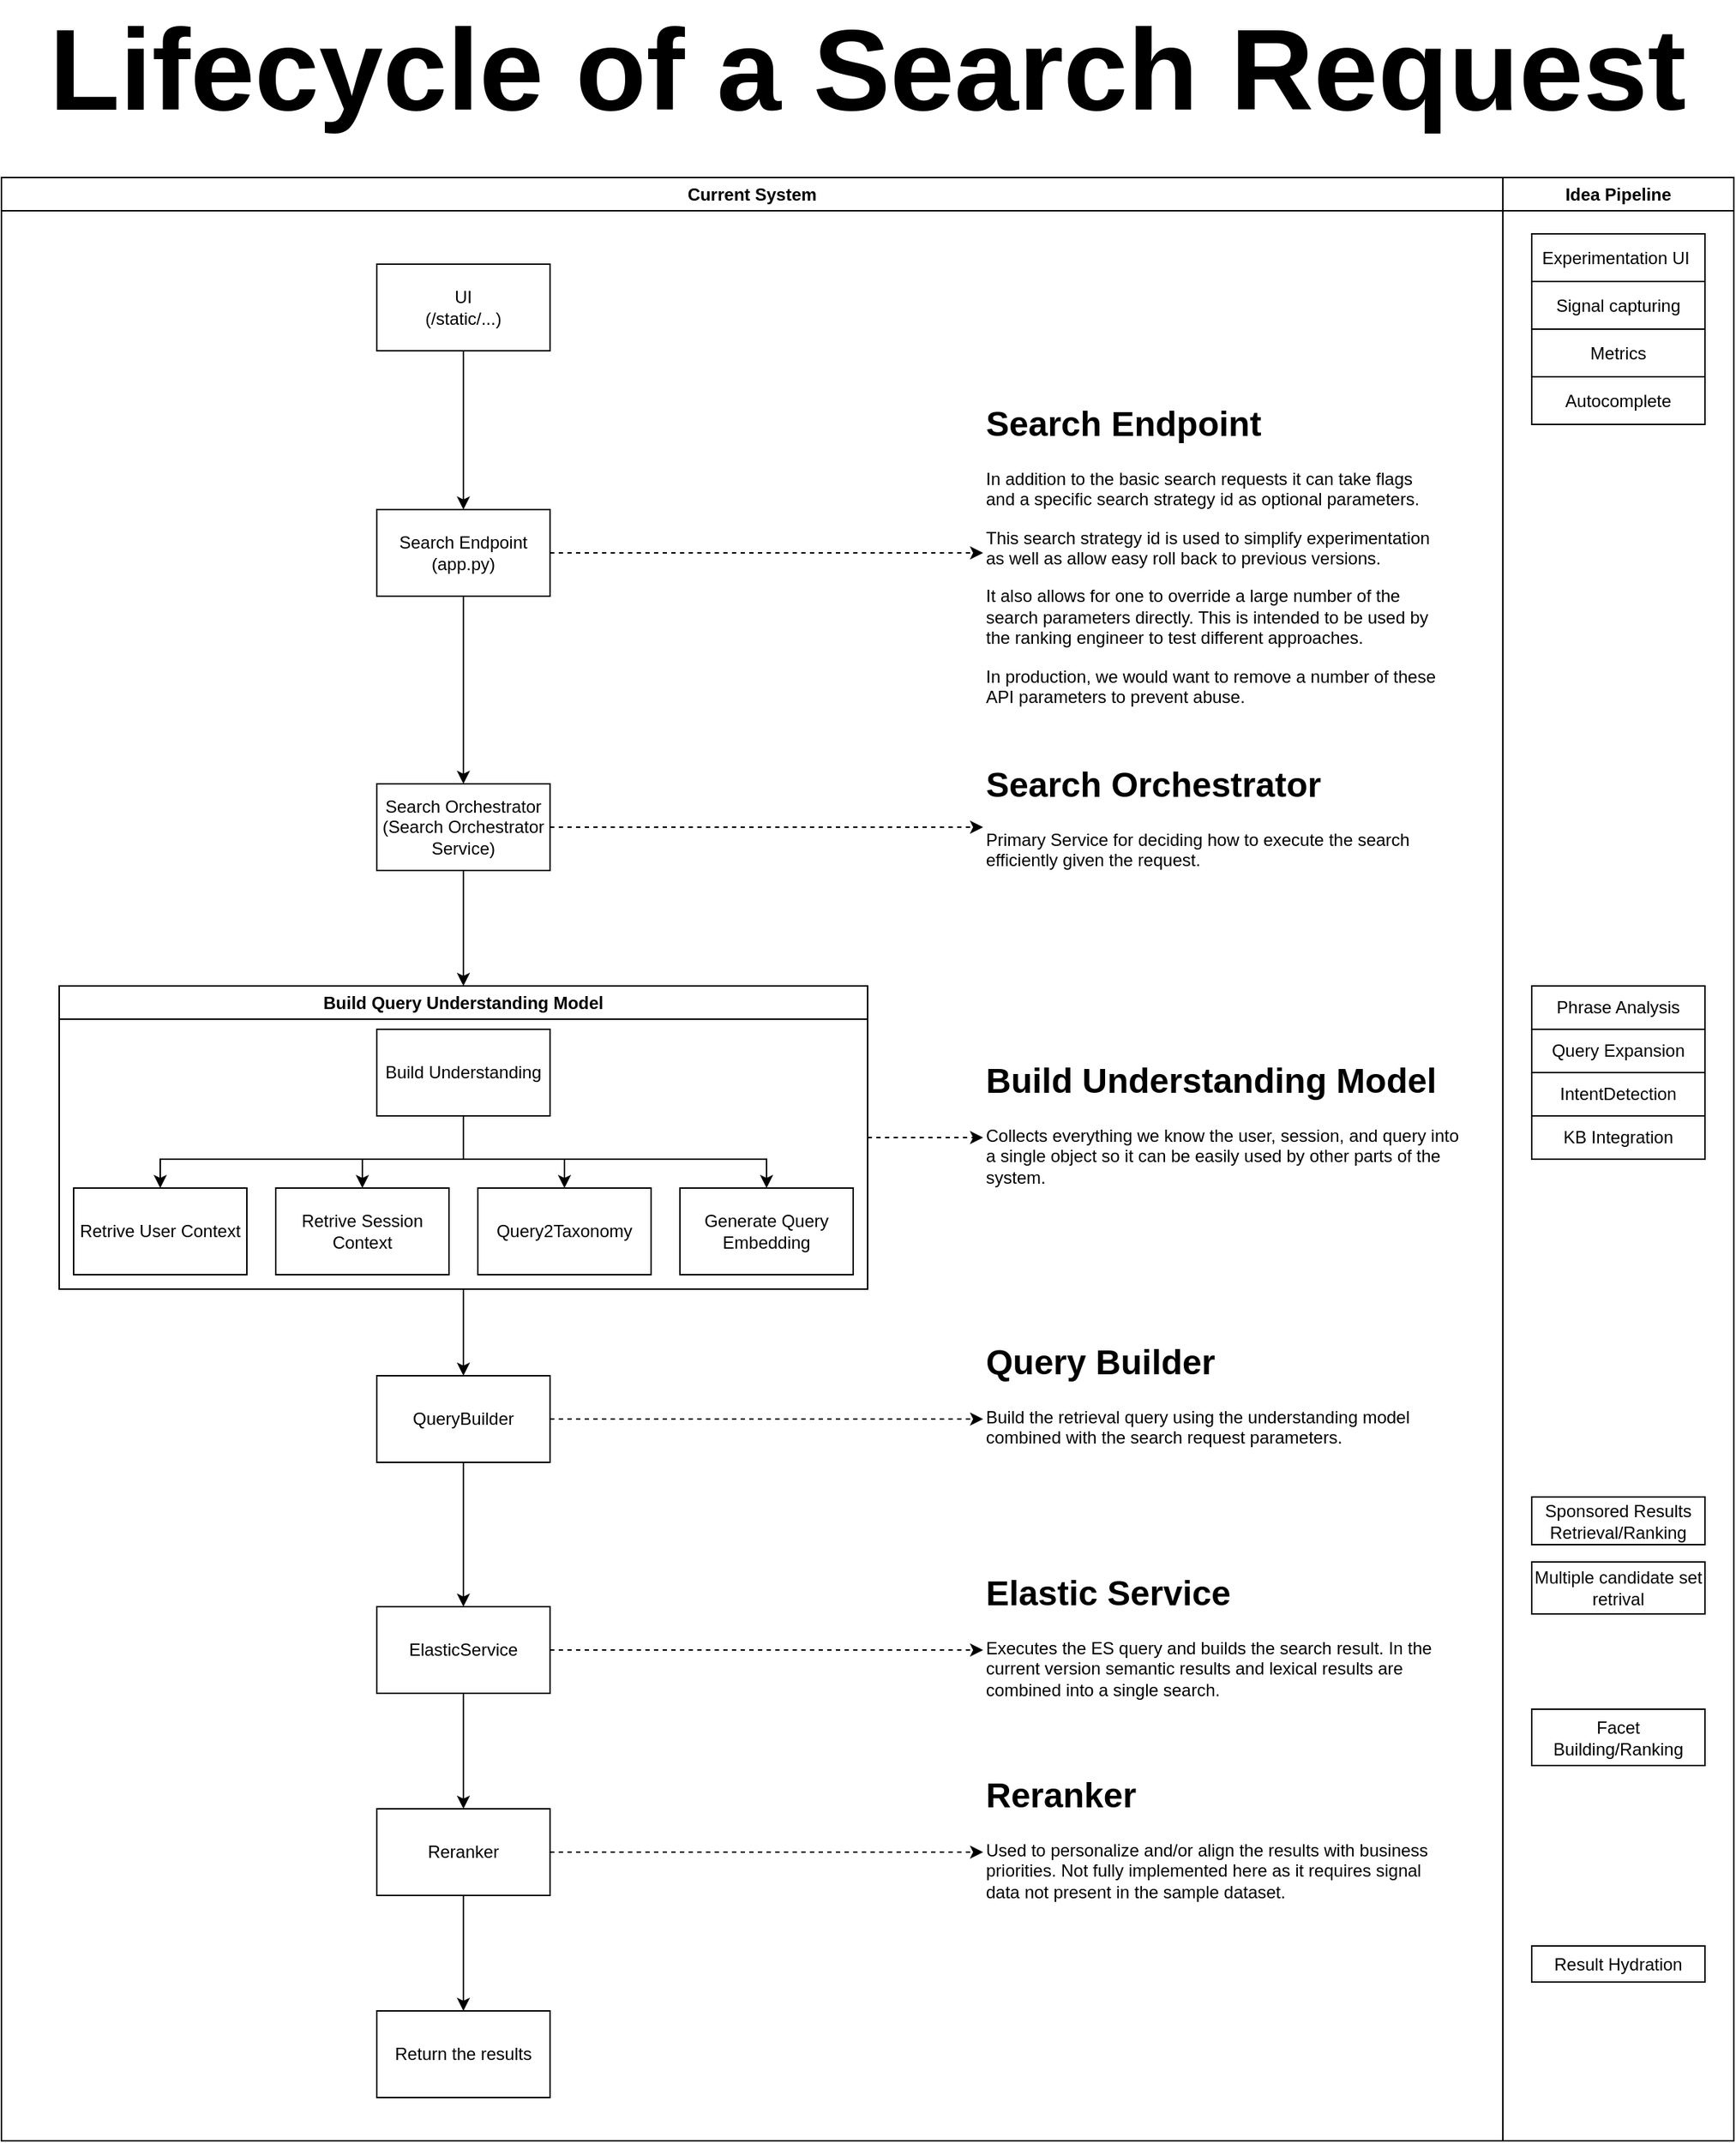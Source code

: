 <mxfile version="26.0.11">
  <diagram name="Page-1" id="YnlqDkiU7GOfNsJINfGF">
    <mxGraphModel dx="3237" dy="1000" grid="0" gridSize="10" guides="1" tooltips="1" connect="1" arrows="1" fold="1" page="0" pageScale="1" pageWidth="850" pageHeight="1100" background="none" math="0" shadow="0">
      <root>
        <mxCell id="0" />
        <mxCell id="1" parent="0" />
        <mxCell id="U_Kl24kfFMyMi1yBNWpx-73" style="edgeStyle=orthogonalEdgeStyle;rounded=0;orthogonalLoop=1;jettySize=auto;html=1;entryX=0.5;entryY=0;entryDx=0;entryDy=0;" edge="1" parent="1" source="U_Kl24kfFMyMi1yBNWpx-68" target="U_Kl24kfFMyMi1yBNWpx-69">
          <mxGeometry relative="1" as="geometry" />
        </mxCell>
        <mxCell id="U_Kl24kfFMyMi1yBNWpx-68" value="UI&lt;div&gt;(/static/...)&lt;/div&gt;" style="rounded=0;whiteSpace=wrap;html=1;" vertex="1" parent="1">
          <mxGeometry x="-1167" y="283" width="120" height="60" as="geometry" />
        </mxCell>
        <mxCell id="U_Kl24kfFMyMi1yBNWpx-79" style="edgeStyle=orthogonalEdgeStyle;rounded=0;orthogonalLoop=1;jettySize=auto;html=1;dashed=1;" edge="1" parent="1" source="U_Kl24kfFMyMi1yBNWpx-69" target="U_Kl24kfFMyMi1yBNWpx-78">
          <mxGeometry relative="1" as="geometry" />
        </mxCell>
        <mxCell id="U_Kl24kfFMyMi1yBNWpx-83" style="edgeStyle=orthogonalEdgeStyle;rounded=0;orthogonalLoop=1;jettySize=auto;html=1;entryX=0.5;entryY=0;entryDx=0;entryDy=0;" edge="1" parent="1" source="U_Kl24kfFMyMi1yBNWpx-69" target="U_Kl24kfFMyMi1yBNWpx-74">
          <mxGeometry relative="1" as="geometry" />
        </mxCell>
        <mxCell id="U_Kl24kfFMyMi1yBNWpx-69" value="Search Endpoint&lt;div&gt;(app.py)&lt;/div&gt;" style="rounded=0;whiteSpace=wrap;html=1;" vertex="1" parent="1">
          <mxGeometry x="-1167" y="453" width="120" height="60" as="geometry" />
        </mxCell>
        <mxCell id="U_Kl24kfFMyMi1yBNWpx-80" style="edgeStyle=orthogonalEdgeStyle;rounded=0;orthogonalLoop=1;jettySize=auto;html=1;entryX=0;entryY=0.5;entryDx=0;entryDy=0;dashed=1;" edge="1" parent="1" source="U_Kl24kfFMyMi1yBNWpx-74" target="U_Kl24kfFMyMi1yBNWpx-77">
          <mxGeometry relative="1" as="geometry" />
        </mxCell>
        <mxCell id="U_Kl24kfFMyMi1yBNWpx-90" style="edgeStyle=orthogonalEdgeStyle;rounded=0;orthogonalLoop=1;jettySize=auto;html=1;entryX=0.5;entryY=0;entryDx=0;entryDy=0;" edge="1" parent="1" source="U_Kl24kfFMyMi1yBNWpx-74" target="U_Kl24kfFMyMi1yBNWpx-85">
          <mxGeometry relative="1" as="geometry" />
        </mxCell>
        <mxCell id="U_Kl24kfFMyMi1yBNWpx-74" value="Search Orchestrator&lt;div&gt;(Search Orchestrator Service)&lt;/div&gt;" style="rounded=0;whiteSpace=wrap;html=1;" vertex="1" parent="1">
          <mxGeometry x="-1167" y="643" width="120" height="60" as="geometry" />
        </mxCell>
        <mxCell id="U_Kl24kfFMyMi1yBNWpx-77" value="&lt;h1 style=&quot;margin-top: 0px;&quot;&gt;Search Orchestrator&lt;/h1&gt;&lt;p&gt;Primary Service for deciding how to execute the search efficiently given the request.&amp;nbsp;&lt;/p&gt;" style="text;html=1;whiteSpace=wrap;overflow=hidden;rounded=0;" vertex="1" parent="1">
          <mxGeometry x="-747" y="623" width="320" height="100" as="geometry" />
        </mxCell>
        <mxCell id="U_Kl24kfFMyMi1yBNWpx-78" value="&lt;h1 style=&quot;margin-top: 0px;&quot;&gt;Search Endpoint&lt;/h1&gt;&lt;p&gt;In addition to the basic search requests it can take flags and a specific search strategy id as optional parameters.&lt;/p&gt;&lt;p&gt;This search strategy id is used to simplify experimentation as well as allow easy roll back to previous versions.&lt;/p&gt;&lt;p&gt;It also allows for one to override a large number of the search parameters directly. This is intended to be used by the ranking engineer to test different approaches.&lt;/p&gt;&lt;p&gt;In production, we would want to remove a number of these API parameters to prevent abuse.&lt;/p&gt;" style="text;html=1;whiteSpace=wrap;overflow=hidden;rounded=0;" vertex="1" parent="1">
          <mxGeometry x="-747" y="373" width="320" height="220" as="geometry" />
        </mxCell>
        <mxCell id="U_Kl24kfFMyMi1yBNWpx-81" value="&lt;h1 style=&quot;margin-top: 0px;&quot;&gt;Build Understanding Model&lt;/h1&gt;&lt;p&gt;Collects everything we know the user, session, and query into a single object so it can be easily used by other parts of the system.&lt;/p&gt;" style="text;html=1;whiteSpace=wrap;overflow=hidden;rounded=0;" vertex="1" parent="1">
          <mxGeometry x="-747" y="828" width="330" height="120" as="geometry" />
        </mxCell>
        <mxCell id="U_Kl24kfFMyMi1yBNWpx-108" style="edgeStyle=orthogonalEdgeStyle;rounded=0;orthogonalLoop=1;jettySize=auto;html=1;entryX=0;entryY=0.5;entryDx=0;entryDy=0;dashed=1;strokeColor=default;align=center;verticalAlign=middle;fontFamily=Helvetica;fontSize=11;fontColor=default;labelBackgroundColor=default;endArrow=classic;" edge="1" parent="1" source="U_Kl24kfFMyMi1yBNWpx-85" target="U_Kl24kfFMyMi1yBNWpx-81">
          <mxGeometry relative="1" as="geometry" />
        </mxCell>
        <mxCell id="U_Kl24kfFMyMi1yBNWpx-112" style="edgeStyle=orthogonalEdgeStyle;rounded=0;orthogonalLoop=1;jettySize=auto;html=1;entryX=0.5;entryY=0;entryDx=0;entryDy=0;" edge="1" parent="1" source="U_Kl24kfFMyMi1yBNWpx-85" target="U_Kl24kfFMyMi1yBNWpx-92">
          <mxGeometry relative="1" as="geometry" />
        </mxCell>
        <mxCell id="U_Kl24kfFMyMi1yBNWpx-85" value="Build Query Understanding Model" style="swimlane;whiteSpace=wrap;html=1;" vertex="1" parent="1">
          <mxGeometry x="-1387" y="783" width="560" height="210" as="geometry" />
        </mxCell>
        <mxCell id="U_Kl24kfFMyMi1yBNWpx-71" value="Query2Taxonomy" style="rounded=0;whiteSpace=wrap;html=1;" vertex="1" parent="U_Kl24kfFMyMi1yBNWpx-85">
          <mxGeometry x="290" y="140" width="120" height="60" as="geometry" />
        </mxCell>
        <mxCell id="U_Kl24kfFMyMi1yBNWpx-86" style="edgeStyle=orthogonalEdgeStyle;rounded=0;orthogonalLoop=1;jettySize=auto;html=1;" edge="1" parent="U_Kl24kfFMyMi1yBNWpx-85" source="U_Kl24kfFMyMi1yBNWpx-72" target="U_Kl24kfFMyMi1yBNWpx-75">
          <mxGeometry relative="1" as="geometry">
            <Array as="points">
              <mxPoint x="280" y="120" />
              <mxPoint x="70" y="120" />
            </Array>
          </mxGeometry>
        </mxCell>
        <mxCell id="U_Kl24kfFMyMi1yBNWpx-87" style="edgeStyle=orthogonalEdgeStyle;rounded=0;orthogonalLoop=1;jettySize=auto;html=1;" edge="1" parent="U_Kl24kfFMyMi1yBNWpx-85" source="U_Kl24kfFMyMi1yBNWpx-72" target="U_Kl24kfFMyMi1yBNWpx-76">
          <mxGeometry relative="1" as="geometry">
            <Array as="points">
              <mxPoint x="280" y="120" />
              <mxPoint x="210" y="120" />
            </Array>
          </mxGeometry>
        </mxCell>
        <mxCell id="U_Kl24kfFMyMi1yBNWpx-88" style="edgeStyle=orthogonalEdgeStyle;rounded=0;orthogonalLoop=1;jettySize=auto;html=1;" edge="1" parent="U_Kl24kfFMyMi1yBNWpx-85" source="U_Kl24kfFMyMi1yBNWpx-72" target="U_Kl24kfFMyMi1yBNWpx-71">
          <mxGeometry relative="1" as="geometry">
            <Array as="points">
              <mxPoint x="280" y="120" />
              <mxPoint x="350" y="120" />
            </Array>
          </mxGeometry>
        </mxCell>
        <mxCell id="U_Kl24kfFMyMi1yBNWpx-89" style="edgeStyle=orthogonalEdgeStyle;rounded=0;orthogonalLoop=1;jettySize=auto;html=1;" edge="1" parent="U_Kl24kfFMyMi1yBNWpx-85" source="U_Kl24kfFMyMi1yBNWpx-72" target="U_Kl24kfFMyMi1yBNWpx-82">
          <mxGeometry relative="1" as="geometry">
            <Array as="points">
              <mxPoint x="280" y="120" />
              <mxPoint x="490" y="120" />
            </Array>
          </mxGeometry>
        </mxCell>
        <mxCell id="U_Kl24kfFMyMi1yBNWpx-72" value="Build Understanding" style="rounded=0;whiteSpace=wrap;html=1;" vertex="1" parent="U_Kl24kfFMyMi1yBNWpx-85">
          <mxGeometry x="220" y="30" width="120" height="60" as="geometry" />
        </mxCell>
        <mxCell id="U_Kl24kfFMyMi1yBNWpx-75" value="Retrive User Context" style="rounded=0;whiteSpace=wrap;html=1;" vertex="1" parent="U_Kl24kfFMyMi1yBNWpx-85">
          <mxGeometry x="10" y="140" width="120" height="60" as="geometry" />
        </mxCell>
        <mxCell id="U_Kl24kfFMyMi1yBNWpx-76" value="Retrive Session Context" style="rounded=0;whiteSpace=wrap;html=1;" vertex="1" parent="U_Kl24kfFMyMi1yBNWpx-85">
          <mxGeometry x="150" y="140" width="120" height="60" as="geometry" />
        </mxCell>
        <mxCell id="U_Kl24kfFMyMi1yBNWpx-82" value="Generate Query Embedding" style="rounded=0;whiteSpace=wrap;html=1;" vertex="1" parent="U_Kl24kfFMyMi1yBNWpx-85">
          <mxGeometry x="430" y="140" width="120" height="60" as="geometry" />
        </mxCell>
        <mxCell id="U_Kl24kfFMyMi1yBNWpx-109" style="edgeStyle=orthogonalEdgeStyle;rounded=0;orthogonalLoop=1;jettySize=auto;html=1;dashed=1;strokeColor=default;align=center;verticalAlign=middle;fontFamily=Helvetica;fontSize=11;fontColor=default;labelBackgroundColor=default;endArrow=classic;" edge="1" parent="1" source="U_Kl24kfFMyMi1yBNWpx-92" target="U_Kl24kfFMyMi1yBNWpx-93">
          <mxGeometry relative="1" as="geometry" />
        </mxCell>
        <mxCell id="U_Kl24kfFMyMi1yBNWpx-113" style="edgeStyle=orthogonalEdgeStyle;rounded=0;orthogonalLoop=1;jettySize=auto;html=1;entryX=0.5;entryY=0;entryDx=0;entryDy=0;" edge="1" parent="1" source="U_Kl24kfFMyMi1yBNWpx-92" target="U_Kl24kfFMyMi1yBNWpx-94">
          <mxGeometry relative="1" as="geometry" />
        </mxCell>
        <mxCell id="U_Kl24kfFMyMi1yBNWpx-92" value="QueryBuilder" style="rounded=0;whiteSpace=wrap;html=1;" vertex="1" parent="1">
          <mxGeometry x="-1167" y="1053" width="120" height="60" as="geometry" />
        </mxCell>
        <mxCell id="U_Kl24kfFMyMi1yBNWpx-93" value="&lt;h1 style=&quot;margin-top: 0px;&quot;&gt;Query Builder&lt;/h1&gt;&lt;p&gt;Build the retrieval query using the understanding model combined with the search request parameters.&lt;/p&gt;" style="text;html=1;whiteSpace=wrap;overflow=hidden;rounded=0;" vertex="1" parent="1">
          <mxGeometry x="-747" y="1023" width="320" height="120" as="geometry" />
        </mxCell>
        <mxCell id="U_Kl24kfFMyMi1yBNWpx-110" style="edgeStyle=orthogonalEdgeStyle;rounded=0;orthogonalLoop=1;jettySize=auto;html=1;entryX=0;entryY=0.5;entryDx=0;entryDy=0;dashed=1;strokeColor=default;align=center;verticalAlign=middle;fontFamily=Helvetica;fontSize=11;fontColor=default;labelBackgroundColor=default;endArrow=classic;" edge="1" parent="1" source="U_Kl24kfFMyMi1yBNWpx-94" target="U_Kl24kfFMyMi1yBNWpx-95">
          <mxGeometry relative="1" as="geometry" />
        </mxCell>
        <mxCell id="U_Kl24kfFMyMi1yBNWpx-114" style="edgeStyle=orthogonalEdgeStyle;rounded=0;orthogonalLoop=1;jettySize=auto;html=1;entryX=0.5;entryY=0;entryDx=0;entryDy=0;" edge="1" parent="1" source="U_Kl24kfFMyMi1yBNWpx-94" target="U_Kl24kfFMyMi1yBNWpx-96">
          <mxGeometry relative="1" as="geometry" />
        </mxCell>
        <mxCell id="U_Kl24kfFMyMi1yBNWpx-94" value="ElasticService" style="rounded=0;whiteSpace=wrap;html=1;" vertex="1" parent="1">
          <mxGeometry x="-1167" y="1213" width="120" height="60" as="geometry" />
        </mxCell>
        <mxCell id="U_Kl24kfFMyMi1yBNWpx-95" value="&lt;h1 style=&quot;margin-top: 0px;&quot;&gt;Elastic Service&lt;/h1&gt;&lt;p&gt;Executes the ES query and builds the search result. In the current version semantic results and lexical results are combined into a single search.&amp;nbsp;&lt;/p&gt;" style="text;html=1;whiteSpace=wrap;overflow=hidden;rounded=0;" vertex="1" parent="1">
          <mxGeometry x="-747" y="1183" width="320" height="120" as="geometry" />
        </mxCell>
        <mxCell id="U_Kl24kfFMyMi1yBNWpx-111" style="edgeStyle=orthogonalEdgeStyle;rounded=0;orthogonalLoop=1;jettySize=auto;html=1;entryX=0;entryY=0.5;entryDx=0;entryDy=0;dashed=1;strokeColor=default;align=center;verticalAlign=middle;fontFamily=Helvetica;fontSize=11;fontColor=default;labelBackgroundColor=default;endArrow=classic;" edge="1" parent="1" source="U_Kl24kfFMyMi1yBNWpx-96" target="U_Kl24kfFMyMi1yBNWpx-97">
          <mxGeometry relative="1" as="geometry" />
        </mxCell>
        <mxCell id="U_Kl24kfFMyMi1yBNWpx-115" style="edgeStyle=orthogonalEdgeStyle;rounded=0;orthogonalLoop=1;jettySize=auto;html=1;entryX=0.5;entryY=0;entryDx=0;entryDy=0;" edge="1" parent="1" source="U_Kl24kfFMyMi1yBNWpx-96" target="U_Kl24kfFMyMi1yBNWpx-98">
          <mxGeometry relative="1" as="geometry" />
        </mxCell>
        <mxCell id="U_Kl24kfFMyMi1yBNWpx-96" value="Reranker" style="rounded=0;whiteSpace=wrap;html=1;" vertex="1" parent="1">
          <mxGeometry x="-1167" y="1353" width="120" height="60" as="geometry" />
        </mxCell>
        <mxCell id="U_Kl24kfFMyMi1yBNWpx-97" value="&lt;h1 style=&quot;margin-top: 0px;&quot;&gt;Reranker&lt;/h1&gt;&lt;p&gt;Used to personalize and/or align the results with business priorities.&amp;nbsp;&lt;span style=&quot;background-color: transparent; color: light-dark(rgb(0, 0, 0), rgb(255, 255, 255));&quot;&gt;Not fully implemented here as it requires signal data not present in the sample dataset.&lt;/span&gt;&lt;span style=&quot;background-color: transparent; color: light-dark(rgb(0, 0, 0), rgb(255, 255, 255));&quot;&gt;&amp;nbsp;&lt;/span&gt;&lt;/p&gt;" style="text;html=1;whiteSpace=wrap;overflow=hidden;rounded=0;" vertex="1" parent="1">
          <mxGeometry x="-747" y="1323" width="320" height="120" as="geometry" />
        </mxCell>
        <mxCell id="U_Kl24kfFMyMi1yBNWpx-101" value="Idea Pipeline" style="swimlane;whiteSpace=wrap;html=1;" vertex="1" parent="1">
          <mxGeometry x="-387" y="223" width="160" height="1360" as="geometry" />
        </mxCell>
        <mxCell id="U_Kl24kfFMyMi1yBNWpx-99" value="Facet Building/Ranking" style="rounded=0;whiteSpace=wrap;html=1;" vertex="1" parent="U_Kl24kfFMyMi1yBNWpx-101">
          <mxGeometry x="20" y="1061" width="120" height="39" as="geometry" />
        </mxCell>
        <mxCell id="U_Kl24kfFMyMi1yBNWpx-100" value="Result Hydration" style="rounded=0;whiteSpace=wrap;html=1;" vertex="1" parent="U_Kl24kfFMyMi1yBNWpx-101">
          <mxGeometry x="20" y="1225" width="120" height="25" as="geometry" />
        </mxCell>
        <mxCell id="U_Kl24kfFMyMi1yBNWpx-102" value="Experimentation UI&amp;nbsp;" style="rounded=0;whiteSpace=wrap;html=1;" vertex="1" parent="U_Kl24kfFMyMi1yBNWpx-101">
          <mxGeometry x="20" y="39" width="120" height="33" as="geometry" />
        </mxCell>
        <mxCell id="U_Kl24kfFMyMi1yBNWpx-103" value="Phrase Analysis" style="rounded=0;whiteSpace=wrap;html=1;" vertex="1" parent="U_Kl24kfFMyMi1yBNWpx-101">
          <mxGeometry x="20" y="560" width="120" height="30" as="geometry" />
        </mxCell>
        <mxCell id="U_Kl24kfFMyMi1yBNWpx-104" value="Query Expansion" style="rounded=0;whiteSpace=wrap;html=1;" vertex="1" parent="U_Kl24kfFMyMi1yBNWpx-101">
          <mxGeometry x="20" y="590" width="120" height="30" as="geometry" />
        </mxCell>
        <mxCell id="U_Kl24kfFMyMi1yBNWpx-105" value="IntentDetection" style="rounded=0;whiteSpace=wrap;html=1;" vertex="1" parent="U_Kl24kfFMyMi1yBNWpx-101">
          <mxGeometry x="20" y="620" width="120" height="30" as="geometry" />
        </mxCell>
        <mxCell id="U_Kl24kfFMyMi1yBNWpx-106" value="KB Integration" style="rounded=0;whiteSpace=wrap;html=1;" vertex="1" parent="U_Kl24kfFMyMi1yBNWpx-101">
          <mxGeometry x="20" y="650" width="120" height="30" as="geometry" />
        </mxCell>
        <mxCell id="U_Kl24kfFMyMi1yBNWpx-107" value="Sponsored Results Retrieval/Ranking" style="rounded=0;whiteSpace=wrap;html=1;" vertex="1" parent="U_Kl24kfFMyMi1yBNWpx-101">
          <mxGeometry x="20" y="914" width="120" height="33" as="geometry" />
        </mxCell>
        <mxCell id="U_Kl24kfFMyMi1yBNWpx-123" value="Multiple candidate set retrival" style="rounded=0;whiteSpace=wrap;html=1;" vertex="1" parent="U_Kl24kfFMyMi1yBNWpx-101">
          <mxGeometry x="20" y="959" width="120" height="36" as="geometry" />
        </mxCell>
        <mxCell id="U_Kl24kfFMyMi1yBNWpx-124" value="Signal capturing" style="rounded=0;whiteSpace=wrap;html=1;" vertex="1" parent="U_Kl24kfFMyMi1yBNWpx-101">
          <mxGeometry x="20" y="72" width="120" height="33" as="geometry" />
        </mxCell>
        <mxCell id="U_Kl24kfFMyMi1yBNWpx-125" value="Metrics" style="rounded=0;whiteSpace=wrap;html=1;" vertex="1" parent="U_Kl24kfFMyMi1yBNWpx-101">
          <mxGeometry x="20" y="105" width="120" height="33" as="geometry" />
        </mxCell>
        <mxCell id="U_Kl24kfFMyMi1yBNWpx-126" value="Autocomplete" style="rounded=0;whiteSpace=wrap;html=1;" vertex="1" parent="U_Kl24kfFMyMi1yBNWpx-101">
          <mxGeometry x="20" y="138" width="120" height="33" as="geometry" />
        </mxCell>
        <mxCell id="U_Kl24kfFMyMi1yBNWpx-116" value="Lifecycle of a Search Request" style="text;html=1;align=center;verticalAlign=middle;whiteSpace=wrap;rounded=0;fontStyle=1;fontSize=80;" vertex="1" parent="1">
          <mxGeometry x="-1427" y="113" width="1200" height="70" as="geometry" />
        </mxCell>
        <mxCell id="U_Kl24kfFMyMi1yBNWpx-118" value="Current System" style="swimlane;whiteSpace=wrap;html=1;" vertex="1" parent="1">
          <mxGeometry x="-1427" y="223" width="1040" height="1360" as="geometry" />
        </mxCell>
        <mxCell id="U_Kl24kfFMyMi1yBNWpx-98" value="Return the results" style="rounded=0;whiteSpace=wrap;html=1;" vertex="1" parent="U_Kl24kfFMyMi1yBNWpx-118">
          <mxGeometry x="260" y="1270" width="120" height="60" as="geometry" />
        </mxCell>
      </root>
    </mxGraphModel>
  </diagram>
</mxfile>
